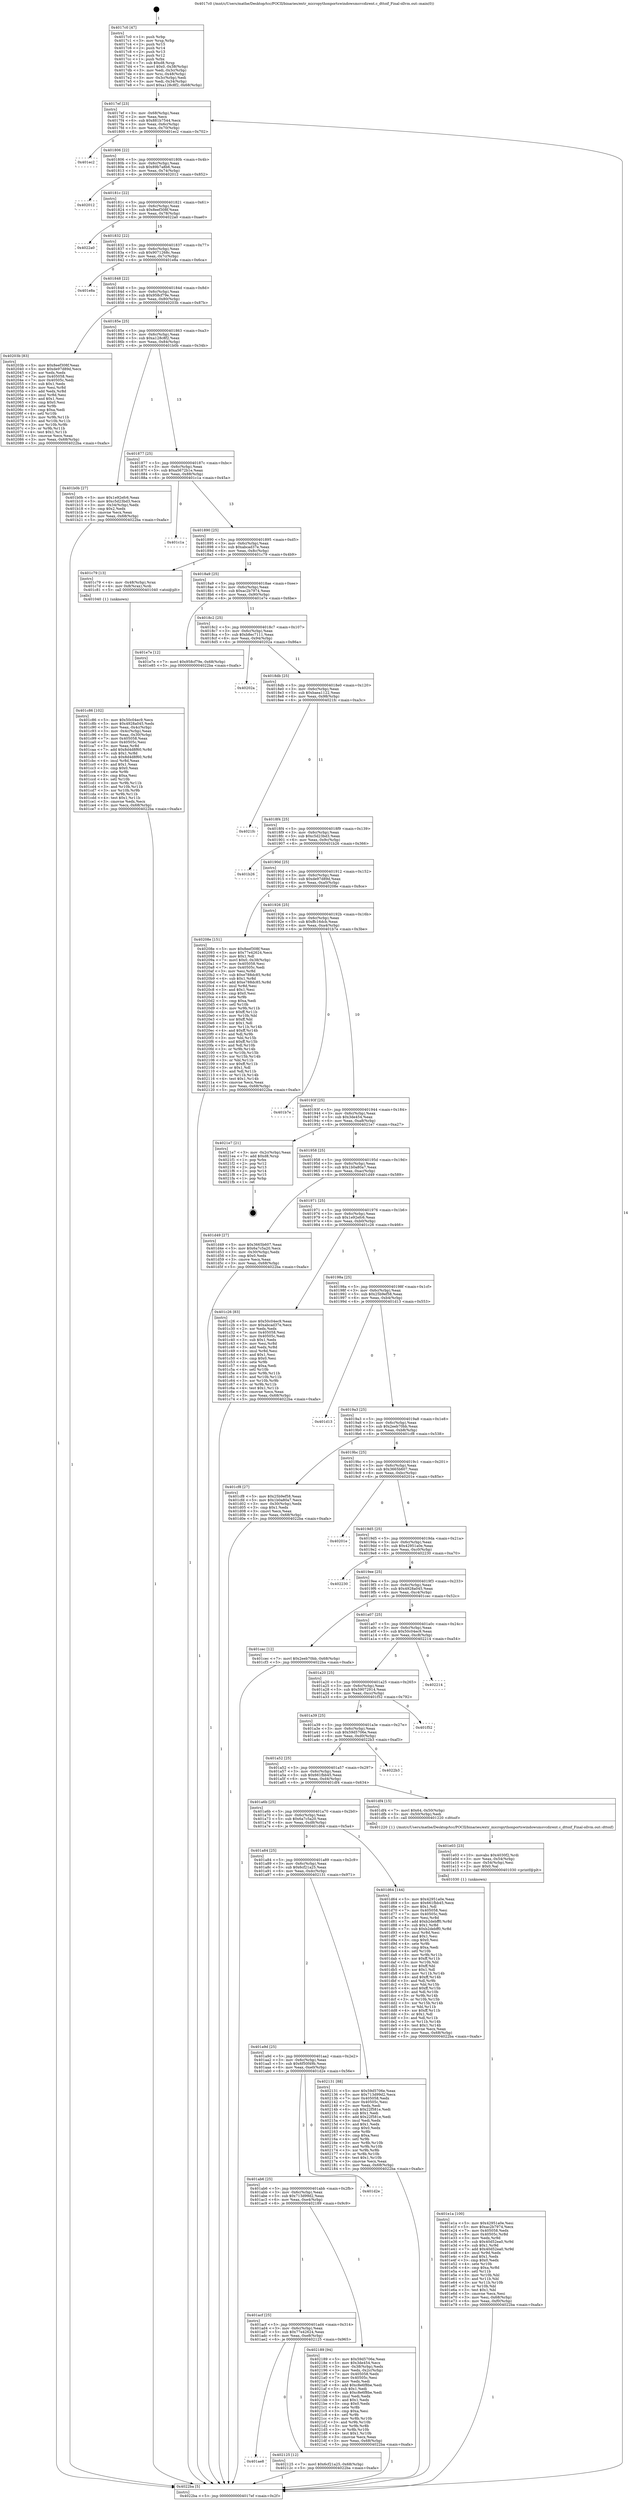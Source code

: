 digraph "0x4017c0" {
  label = "0x4017c0 (/mnt/c/Users/mathe/Desktop/tcc/POCII/binaries/extr_micropythonportswindowsmsvcdirent.c_dttoif_Final-ollvm.out::main(0))"
  labelloc = "t"
  node[shape=record]

  Entry [label="",width=0.3,height=0.3,shape=circle,fillcolor=black,style=filled]
  "0x4017ef" [label="{
     0x4017ef [23]\l
     | [instrs]\l
     &nbsp;&nbsp;0x4017ef \<+3\>: mov -0x68(%rbp),%eax\l
     &nbsp;&nbsp;0x4017f2 \<+2\>: mov %eax,%ecx\l
     &nbsp;&nbsp;0x4017f4 \<+6\>: sub $0x881b7544,%ecx\l
     &nbsp;&nbsp;0x4017fa \<+3\>: mov %eax,-0x6c(%rbp)\l
     &nbsp;&nbsp;0x4017fd \<+3\>: mov %ecx,-0x70(%rbp)\l
     &nbsp;&nbsp;0x401800 \<+6\>: je 0000000000401ec2 \<main+0x702\>\l
  }"]
  "0x401ec2" [label="{
     0x401ec2\l
  }", style=dashed]
  "0x401806" [label="{
     0x401806 [22]\l
     | [instrs]\l
     &nbsp;&nbsp;0x401806 \<+5\>: jmp 000000000040180b \<main+0x4b\>\l
     &nbsp;&nbsp;0x40180b \<+3\>: mov -0x6c(%rbp),%eax\l
     &nbsp;&nbsp;0x40180e \<+5\>: sub $0x89b7a8b6,%eax\l
     &nbsp;&nbsp;0x401813 \<+3\>: mov %eax,-0x74(%rbp)\l
     &nbsp;&nbsp;0x401816 \<+6\>: je 0000000000402012 \<main+0x852\>\l
  }"]
  Exit [label="",width=0.3,height=0.3,shape=circle,fillcolor=black,style=filled,peripheries=2]
  "0x402012" [label="{
     0x402012\l
  }", style=dashed]
  "0x40181c" [label="{
     0x40181c [22]\l
     | [instrs]\l
     &nbsp;&nbsp;0x40181c \<+5\>: jmp 0000000000401821 \<main+0x61\>\l
     &nbsp;&nbsp;0x401821 \<+3\>: mov -0x6c(%rbp),%eax\l
     &nbsp;&nbsp;0x401824 \<+5\>: sub $0x8eef308f,%eax\l
     &nbsp;&nbsp;0x401829 \<+3\>: mov %eax,-0x78(%rbp)\l
     &nbsp;&nbsp;0x40182c \<+6\>: je 00000000004022a0 \<main+0xae0\>\l
  }"]
  "0x401ae8" [label="{
     0x401ae8\l
  }", style=dashed]
  "0x4022a0" [label="{
     0x4022a0\l
  }", style=dashed]
  "0x401832" [label="{
     0x401832 [22]\l
     | [instrs]\l
     &nbsp;&nbsp;0x401832 \<+5\>: jmp 0000000000401837 \<main+0x77\>\l
     &nbsp;&nbsp;0x401837 \<+3\>: mov -0x6c(%rbp),%eax\l
     &nbsp;&nbsp;0x40183a \<+5\>: sub $0x9071268c,%eax\l
     &nbsp;&nbsp;0x40183f \<+3\>: mov %eax,-0x7c(%rbp)\l
     &nbsp;&nbsp;0x401842 \<+6\>: je 0000000000401e8a \<main+0x6ca\>\l
  }"]
  "0x402125" [label="{
     0x402125 [12]\l
     | [instrs]\l
     &nbsp;&nbsp;0x402125 \<+7\>: movl $0x6cf21a25,-0x68(%rbp)\l
     &nbsp;&nbsp;0x40212c \<+5\>: jmp 00000000004022ba \<main+0xafa\>\l
  }"]
  "0x401e8a" [label="{
     0x401e8a\l
  }", style=dashed]
  "0x401848" [label="{
     0x401848 [22]\l
     | [instrs]\l
     &nbsp;&nbsp;0x401848 \<+5\>: jmp 000000000040184d \<main+0x8d\>\l
     &nbsp;&nbsp;0x40184d \<+3\>: mov -0x6c(%rbp),%eax\l
     &nbsp;&nbsp;0x401850 \<+5\>: sub $0x958cf79e,%eax\l
     &nbsp;&nbsp;0x401855 \<+3\>: mov %eax,-0x80(%rbp)\l
     &nbsp;&nbsp;0x401858 \<+6\>: je 000000000040203b \<main+0x87b\>\l
  }"]
  "0x401acf" [label="{
     0x401acf [25]\l
     | [instrs]\l
     &nbsp;&nbsp;0x401acf \<+5\>: jmp 0000000000401ad4 \<main+0x314\>\l
     &nbsp;&nbsp;0x401ad4 \<+3\>: mov -0x6c(%rbp),%eax\l
     &nbsp;&nbsp;0x401ad7 \<+5\>: sub $0x77e42624,%eax\l
     &nbsp;&nbsp;0x401adc \<+6\>: mov %eax,-0xe8(%rbp)\l
     &nbsp;&nbsp;0x401ae2 \<+6\>: je 0000000000402125 \<main+0x965\>\l
  }"]
  "0x40203b" [label="{
     0x40203b [83]\l
     | [instrs]\l
     &nbsp;&nbsp;0x40203b \<+5\>: mov $0x8eef308f,%eax\l
     &nbsp;&nbsp;0x402040 \<+5\>: mov $0xde97d89d,%ecx\l
     &nbsp;&nbsp;0x402045 \<+2\>: xor %edx,%edx\l
     &nbsp;&nbsp;0x402047 \<+7\>: mov 0x405058,%esi\l
     &nbsp;&nbsp;0x40204e \<+7\>: mov 0x40505c,%edi\l
     &nbsp;&nbsp;0x402055 \<+3\>: sub $0x1,%edx\l
     &nbsp;&nbsp;0x402058 \<+3\>: mov %esi,%r8d\l
     &nbsp;&nbsp;0x40205b \<+3\>: add %edx,%r8d\l
     &nbsp;&nbsp;0x40205e \<+4\>: imul %r8d,%esi\l
     &nbsp;&nbsp;0x402062 \<+3\>: and $0x1,%esi\l
     &nbsp;&nbsp;0x402065 \<+3\>: cmp $0x0,%esi\l
     &nbsp;&nbsp;0x402068 \<+4\>: sete %r9b\l
     &nbsp;&nbsp;0x40206c \<+3\>: cmp $0xa,%edi\l
     &nbsp;&nbsp;0x40206f \<+4\>: setl %r10b\l
     &nbsp;&nbsp;0x402073 \<+3\>: mov %r9b,%r11b\l
     &nbsp;&nbsp;0x402076 \<+3\>: and %r10b,%r11b\l
     &nbsp;&nbsp;0x402079 \<+3\>: xor %r10b,%r9b\l
     &nbsp;&nbsp;0x40207c \<+3\>: or %r9b,%r11b\l
     &nbsp;&nbsp;0x40207f \<+4\>: test $0x1,%r11b\l
     &nbsp;&nbsp;0x402083 \<+3\>: cmovne %ecx,%eax\l
     &nbsp;&nbsp;0x402086 \<+3\>: mov %eax,-0x68(%rbp)\l
     &nbsp;&nbsp;0x402089 \<+5\>: jmp 00000000004022ba \<main+0xafa\>\l
  }"]
  "0x40185e" [label="{
     0x40185e [25]\l
     | [instrs]\l
     &nbsp;&nbsp;0x40185e \<+5\>: jmp 0000000000401863 \<main+0xa3\>\l
     &nbsp;&nbsp;0x401863 \<+3\>: mov -0x6c(%rbp),%eax\l
     &nbsp;&nbsp;0x401866 \<+5\>: sub $0xa128c8f2,%eax\l
     &nbsp;&nbsp;0x40186b \<+6\>: mov %eax,-0x84(%rbp)\l
     &nbsp;&nbsp;0x401871 \<+6\>: je 0000000000401b0b \<main+0x34b\>\l
  }"]
  "0x402189" [label="{
     0x402189 [94]\l
     | [instrs]\l
     &nbsp;&nbsp;0x402189 \<+5\>: mov $0x59d5706e,%eax\l
     &nbsp;&nbsp;0x40218e \<+5\>: mov $0x3de454,%ecx\l
     &nbsp;&nbsp;0x402193 \<+3\>: mov -0x38(%rbp),%edx\l
     &nbsp;&nbsp;0x402196 \<+3\>: mov %edx,-0x2c(%rbp)\l
     &nbsp;&nbsp;0x402199 \<+7\>: mov 0x405058,%edx\l
     &nbsp;&nbsp;0x4021a0 \<+7\>: mov 0x40505c,%esi\l
     &nbsp;&nbsp;0x4021a7 \<+2\>: mov %edx,%edi\l
     &nbsp;&nbsp;0x4021a9 \<+6\>: add $0xc8e6f8be,%edi\l
     &nbsp;&nbsp;0x4021af \<+3\>: sub $0x1,%edi\l
     &nbsp;&nbsp;0x4021b2 \<+6\>: sub $0xc8e6f8be,%edi\l
     &nbsp;&nbsp;0x4021b8 \<+3\>: imul %edi,%edx\l
     &nbsp;&nbsp;0x4021bb \<+3\>: and $0x1,%edx\l
     &nbsp;&nbsp;0x4021be \<+3\>: cmp $0x0,%edx\l
     &nbsp;&nbsp;0x4021c1 \<+4\>: sete %r8b\l
     &nbsp;&nbsp;0x4021c5 \<+3\>: cmp $0xa,%esi\l
     &nbsp;&nbsp;0x4021c8 \<+4\>: setl %r9b\l
     &nbsp;&nbsp;0x4021cc \<+3\>: mov %r8b,%r10b\l
     &nbsp;&nbsp;0x4021cf \<+3\>: and %r9b,%r10b\l
     &nbsp;&nbsp;0x4021d2 \<+3\>: xor %r9b,%r8b\l
     &nbsp;&nbsp;0x4021d5 \<+3\>: or %r8b,%r10b\l
     &nbsp;&nbsp;0x4021d8 \<+4\>: test $0x1,%r10b\l
     &nbsp;&nbsp;0x4021dc \<+3\>: cmovne %ecx,%eax\l
     &nbsp;&nbsp;0x4021df \<+3\>: mov %eax,-0x68(%rbp)\l
     &nbsp;&nbsp;0x4021e2 \<+5\>: jmp 00000000004022ba \<main+0xafa\>\l
  }"]
  "0x401b0b" [label="{
     0x401b0b [27]\l
     | [instrs]\l
     &nbsp;&nbsp;0x401b0b \<+5\>: mov $0x1e92efc6,%eax\l
     &nbsp;&nbsp;0x401b10 \<+5\>: mov $0xc5d23bd3,%ecx\l
     &nbsp;&nbsp;0x401b15 \<+3\>: mov -0x34(%rbp),%edx\l
     &nbsp;&nbsp;0x401b18 \<+3\>: cmp $0x2,%edx\l
     &nbsp;&nbsp;0x401b1b \<+3\>: cmovne %ecx,%eax\l
     &nbsp;&nbsp;0x401b1e \<+3\>: mov %eax,-0x68(%rbp)\l
     &nbsp;&nbsp;0x401b21 \<+5\>: jmp 00000000004022ba \<main+0xafa\>\l
  }"]
  "0x401877" [label="{
     0x401877 [25]\l
     | [instrs]\l
     &nbsp;&nbsp;0x401877 \<+5\>: jmp 000000000040187c \<main+0xbc\>\l
     &nbsp;&nbsp;0x40187c \<+3\>: mov -0x6c(%rbp),%eax\l
     &nbsp;&nbsp;0x40187f \<+5\>: sub $0xa5672b1e,%eax\l
     &nbsp;&nbsp;0x401884 \<+6\>: mov %eax,-0x88(%rbp)\l
     &nbsp;&nbsp;0x40188a \<+6\>: je 0000000000401c1a \<main+0x45a\>\l
  }"]
  "0x4022ba" [label="{
     0x4022ba [5]\l
     | [instrs]\l
     &nbsp;&nbsp;0x4022ba \<+5\>: jmp 00000000004017ef \<main+0x2f\>\l
  }"]
  "0x4017c0" [label="{
     0x4017c0 [47]\l
     | [instrs]\l
     &nbsp;&nbsp;0x4017c0 \<+1\>: push %rbp\l
     &nbsp;&nbsp;0x4017c1 \<+3\>: mov %rsp,%rbp\l
     &nbsp;&nbsp;0x4017c4 \<+2\>: push %r15\l
     &nbsp;&nbsp;0x4017c6 \<+2\>: push %r14\l
     &nbsp;&nbsp;0x4017c8 \<+2\>: push %r13\l
     &nbsp;&nbsp;0x4017ca \<+2\>: push %r12\l
     &nbsp;&nbsp;0x4017cc \<+1\>: push %rbx\l
     &nbsp;&nbsp;0x4017cd \<+7\>: sub $0xd8,%rsp\l
     &nbsp;&nbsp;0x4017d4 \<+7\>: movl $0x0,-0x38(%rbp)\l
     &nbsp;&nbsp;0x4017db \<+3\>: mov %edi,-0x3c(%rbp)\l
     &nbsp;&nbsp;0x4017de \<+4\>: mov %rsi,-0x48(%rbp)\l
     &nbsp;&nbsp;0x4017e2 \<+3\>: mov -0x3c(%rbp),%edi\l
     &nbsp;&nbsp;0x4017e5 \<+3\>: mov %edi,-0x34(%rbp)\l
     &nbsp;&nbsp;0x4017e8 \<+7\>: movl $0xa128c8f2,-0x68(%rbp)\l
  }"]
  "0x401ab6" [label="{
     0x401ab6 [25]\l
     | [instrs]\l
     &nbsp;&nbsp;0x401ab6 \<+5\>: jmp 0000000000401abb \<main+0x2fb\>\l
     &nbsp;&nbsp;0x401abb \<+3\>: mov -0x6c(%rbp),%eax\l
     &nbsp;&nbsp;0x401abe \<+5\>: sub $0x713d99d2,%eax\l
     &nbsp;&nbsp;0x401ac3 \<+6\>: mov %eax,-0xe4(%rbp)\l
     &nbsp;&nbsp;0x401ac9 \<+6\>: je 0000000000402189 \<main+0x9c9\>\l
  }"]
  "0x401c1a" [label="{
     0x401c1a\l
  }", style=dashed]
  "0x401890" [label="{
     0x401890 [25]\l
     | [instrs]\l
     &nbsp;&nbsp;0x401890 \<+5\>: jmp 0000000000401895 \<main+0xd5\>\l
     &nbsp;&nbsp;0x401895 \<+3\>: mov -0x6c(%rbp),%eax\l
     &nbsp;&nbsp;0x401898 \<+5\>: sub $0xabcad37e,%eax\l
     &nbsp;&nbsp;0x40189d \<+6\>: mov %eax,-0x8c(%rbp)\l
     &nbsp;&nbsp;0x4018a3 \<+6\>: je 0000000000401c79 \<main+0x4b9\>\l
  }"]
  "0x401d2e" [label="{
     0x401d2e\l
  }", style=dashed]
  "0x401c79" [label="{
     0x401c79 [13]\l
     | [instrs]\l
     &nbsp;&nbsp;0x401c79 \<+4\>: mov -0x48(%rbp),%rax\l
     &nbsp;&nbsp;0x401c7d \<+4\>: mov 0x8(%rax),%rdi\l
     &nbsp;&nbsp;0x401c81 \<+5\>: call 0000000000401040 \<atoi@plt\>\l
     | [calls]\l
     &nbsp;&nbsp;0x401040 \{1\} (unknown)\l
  }"]
  "0x4018a9" [label="{
     0x4018a9 [25]\l
     | [instrs]\l
     &nbsp;&nbsp;0x4018a9 \<+5\>: jmp 00000000004018ae \<main+0xee\>\l
     &nbsp;&nbsp;0x4018ae \<+3\>: mov -0x6c(%rbp),%eax\l
     &nbsp;&nbsp;0x4018b1 \<+5\>: sub $0xac2b7974,%eax\l
     &nbsp;&nbsp;0x4018b6 \<+6\>: mov %eax,-0x90(%rbp)\l
     &nbsp;&nbsp;0x4018bc \<+6\>: je 0000000000401e7e \<main+0x6be\>\l
  }"]
  "0x401a9d" [label="{
     0x401a9d [25]\l
     | [instrs]\l
     &nbsp;&nbsp;0x401a9d \<+5\>: jmp 0000000000401aa2 \<main+0x2e2\>\l
     &nbsp;&nbsp;0x401aa2 \<+3\>: mov -0x6c(%rbp),%eax\l
     &nbsp;&nbsp;0x401aa5 \<+5\>: sub $0x6f50f49b,%eax\l
     &nbsp;&nbsp;0x401aaa \<+6\>: mov %eax,-0xe0(%rbp)\l
     &nbsp;&nbsp;0x401ab0 \<+6\>: je 0000000000401d2e \<main+0x56e\>\l
  }"]
  "0x401e7e" [label="{
     0x401e7e [12]\l
     | [instrs]\l
     &nbsp;&nbsp;0x401e7e \<+7\>: movl $0x958cf79e,-0x68(%rbp)\l
     &nbsp;&nbsp;0x401e85 \<+5\>: jmp 00000000004022ba \<main+0xafa\>\l
  }"]
  "0x4018c2" [label="{
     0x4018c2 [25]\l
     | [instrs]\l
     &nbsp;&nbsp;0x4018c2 \<+5\>: jmp 00000000004018c7 \<main+0x107\>\l
     &nbsp;&nbsp;0x4018c7 \<+3\>: mov -0x6c(%rbp),%eax\l
     &nbsp;&nbsp;0x4018ca \<+5\>: sub $0xb8ec7111,%eax\l
     &nbsp;&nbsp;0x4018cf \<+6\>: mov %eax,-0x94(%rbp)\l
     &nbsp;&nbsp;0x4018d5 \<+6\>: je 000000000040202a \<main+0x86a\>\l
  }"]
  "0x402131" [label="{
     0x402131 [88]\l
     | [instrs]\l
     &nbsp;&nbsp;0x402131 \<+5\>: mov $0x59d5706e,%eax\l
     &nbsp;&nbsp;0x402136 \<+5\>: mov $0x713d99d2,%ecx\l
     &nbsp;&nbsp;0x40213b \<+7\>: mov 0x405058,%edx\l
     &nbsp;&nbsp;0x402142 \<+7\>: mov 0x40505c,%esi\l
     &nbsp;&nbsp;0x402149 \<+2\>: mov %edx,%edi\l
     &nbsp;&nbsp;0x40214b \<+6\>: sub $0x22f581e,%edi\l
     &nbsp;&nbsp;0x402151 \<+3\>: sub $0x1,%edi\l
     &nbsp;&nbsp;0x402154 \<+6\>: add $0x22f581e,%edi\l
     &nbsp;&nbsp;0x40215a \<+3\>: imul %edi,%edx\l
     &nbsp;&nbsp;0x40215d \<+3\>: and $0x1,%edx\l
     &nbsp;&nbsp;0x402160 \<+3\>: cmp $0x0,%edx\l
     &nbsp;&nbsp;0x402163 \<+4\>: sete %r8b\l
     &nbsp;&nbsp;0x402167 \<+3\>: cmp $0xa,%esi\l
     &nbsp;&nbsp;0x40216a \<+4\>: setl %r9b\l
     &nbsp;&nbsp;0x40216e \<+3\>: mov %r8b,%r10b\l
     &nbsp;&nbsp;0x402171 \<+3\>: and %r9b,%r10b\l
     &nbsp;&nbsp;0x402174 \<+3\>: xor %r9b,%r8b\l
     &nbsp;&nbsp;0x402177 \<+3\>: or %r8b,%r10b\l
     &nbsp;&nbsp;0x40217a \<+4\>: test $0x1,%r10b\l
     &nbsp;&nbsp;0x40217e \<+3\>: cmovne %ecx,%eax\l
     &nbsp;&nbsp;0x402181 \<+3\>: mov %eax,-0x68(%rbp)\l
     &nbsp;&nbsp;0x402184 \<+5\>: jmp 00000000004022ba \<main+0xafa\>\l
  }"]
  "0x40202a" [label="{
     0x40202a\l
  }", style=dashed]
  "0x4018db" [label="{
     0x4018db [25]\l
     | [instrs]\l
     &nbsp;&nbsp;0x4018db \<+5\>: jmp 00000000004018e0 \<main+0x120\>\l
     &nbsp;&nbsp;0x4018e0 \<+3\>: mov -0x6c(%rbp),%eax\l
     &nbsp;&nbsp;0x4018e3 \<+5\>: sub $0xbaea1122,%eax\l
     &nbsp;&nbsp;0x4018e8 \<+6\>: mov %eax,-0x98(%rbp)\l
     &nbsp;&nbsp;0x4018ee \<+6\>: je 00000000004021fc \<main+0xa3c\>\l
  }"]
  "0x401e1a" [label="{
     0x401e1a [100]\l
     | [instrs]\l
     &nbsp;&nbsp;0x401e1a \<+5\>: mov $0x42951a0e,%esi\l
     &nbsp;&nbsp;0x401e1f \<+5\>: mov $0xac2b7974,%ecx\l
     &nbsp;&nbsp;0x401e24 \<+7\>: mov 0x405058,%edx\l
     &nbsp;&nbsp;0x401e2b \<+8\>: mov 0x40505c,%r8d\l
     &nbsp;&nbsp;0x401e33 \<+3\>: mov %edx,%r9d\l
     &nbsp;&nbsp;0x401e36 \<+7\>: sub $0x40d52ea0,%r9d\l
     &nbsp;&nbsp;0x401e3d \<+4\>: sub $0x1,%r9d\l
     &nbsp;&nbsp;0x401e41 \<+7\>: add $0x40d52ea0,%r9d\l
     &nbsp;&nbsp;0x401e48 \<+4\>: imul %r9d,%edx\l
     &nbsp;&nbsp;0x401e4c \<+3\>: and $0x1,%edx\l
     &nbsp;&nbsp;0x401e4f \<+3\>: cmp $0x0,%edx\l
     &nbsp;&nbsp;0x401e52 \<+4\>: sete %r10b\l
     &nbsp;&nbsp;0x401e56 \<+4\>: cmp $0xa,%r8d\l
     &nbsp;&nbsp;0x401e5a \<+4\>: setl %r11b\l
     &nbsp;&nbsp;0x401e5e \<+3\>: mov %r10b,%bl\l
     &nbsp;&nbsp;0x401e61 \<+3\>: and %r11b,%bl\l
     &nbsp;&nbsp;0x401e64 \<+3\>: xor %r11b,%r10b\l
     &nbsp;&nbsp;0x401e67 \<+3\>: or %r10b,%bl\l
     &nbsp;&nbsp;0x401e6a \<+3\>: test $0x1,%bl\l
     &nbsp;&nbsp;0x401e6d \<+3\>: cmovne %ecx,%esi\l
     &nbsp;&nbsp;0x401e70 \<+3\>: mov %esi,-0x68(%rbp)\l
     &nbsp;&nbsp;0x401e73 \<+6\>: mov %eax,-0xf0(%rbp)\l
     &nbsp;&nbsp;0x401e79 \<+5\>: jmp 00000000004022ba \<main+0xafa\>\l
  }"]
  "0x4021fc" [label="{
     0x4021fc\l
  }", style=dashed]
  "0x4018f4" [label="{
     0x4018f4 [25]\l
     | [instrs]\l
     &nbsp;&nbsp;0x4018f4 \<+5\>: jmp 00000000004018f9 \<main+0x139\>\l
     &nbsp;&nbsp;0x4018f9 \<+3\>: mov -0x6c(%rbp),%eax\l
     &nbsp;&nbsp;0x4018fc \<+5\>: sub $0xc5d23bd3,%eax\l
     &nbsp;&nbsp;0x401901 \<+6\>: mov %eax,-0x9c(%rbp)\l
     &nbsp;&nbsp;0x401907 \<+6\>: je 0000000000401b26 \<main+0x366\>\l
  }"]
  "0x401e03" [label="{
     0x401e03 [23]\l
     | [instrs]\l
     &nbsp;&nbsp;0x401e03 \<+10\>: movabs $0x4030f2,%rdi\l
     &nbsp;&nbsp;0x401e0d \<+3\>: mov %eax,-0x54(%rbp)\l
     &nbsp;&nbsp;0x401e10 \<+3\>: mov -0x54(%rbp),%esi\l
     &nbsp;&nbsp;0x401e13 \<+2\>: mov $0x0,%al\l
     &nbsp;&nbsp;0x401e15 \<+5\>: call 0000000000401030 \<printf@plt\>\l
     | [calls]\l
     &nbsp;&nbsp;0x401030 \{1\} (unknown)\l
  }"]
  "0x401b26" [label="{
     0x401b26\l
  }", style=dashed]
  "0x40190d" [label="{
     0x40190d [25]\l
     | [instrs]\l
     &nbsp;&nbsp;0x40190d \<+5\>: jmp 0000000000401912 \<main+0x152\>\l
     &nbsp;&nbsp;0x401912 \<+3\>: mov -0x6c(%rbp),%eax\l
     &nbsp;&nbsp;0x401915 \<+5\>: sub $0xde97d89d,%eax\l
     &nbsp;&nbsp;0x40191a \<+6\>: mov %eax,-0xa0(%rbp)\l
     &nbsp;&nbsp;0x401920 \<+6\>: je 000000000040208e \<main+0x8ce\>\l
  }"]
  "0x401a84" [label="{
     0x401a84 [25]\l
     | [instrs]\l
     &nbsp;&nbsp;0x401a84 \<+5\>: jmp 0000000000401a89 \<main+0x2c9\>\l
     &nbsp;&nbsp;0x401a89 \<+3\>: mov -0x6c(%rbp),%eax\l
     &nbsp;&nbsp;0x401a8c \<+5\>: sub $0x6cf21a25,%eax\l
     &nbsp;&nbsp;0x401a91 \<+6\>: mov %eax,-0xdc(%rbp)\l
     &nbsp;&nbsp;0x401a97 \<+6\>: je 0000000000402131 \<main+0x971\>\l
  }"]
  "0x40208e" [label="{
     0x40208e [151]\l
     | [instrs]\l
     &nbsp;&nbsp;0x40208e \<+5\>: mov $0x8eef308f,%eax\l
     &nbsp;&nbsp;0x402093 \<+5\>: mov $0x77e42624,%ecx\l
     &nbsp;&nbsp;0x402098 \<+2\>: mov $0x1,%dl\l
     &nbsp;&nbsp;0x40209a \<+7\>: movl $0x0,-0x38(%rbp)\l
     &nbsp;&nbsp;0x4020a1 \<+7\>: mov 0x405058,%esi\l
     &nbsp;&nbsp;0x4020a8 \<+7\>: mov 0x40505c,%edi\l
     &nbsp;&nbsp;0x4020af \<+3\>: mov %esi,%r8d\l
     &nbsp;&nbsp;0x4020b2 \<+7\>: sub $0xe788dc85,%r8d\l
     &nbsp;&nbsp;0x4020b9 \<+4\>: sub $0x1,%r8d\l
     &nbsp;&nbsp;0x4020bd \<+7\>: add $0xe788dc85,%r8d\l
     &nbsp;&nbsp;0x4020c4 \<+4\>: imul %r8d,%esi\l
     &nbsp;&nbsp;0x4020c8 \<+3\>: and $0x1,%esi\l
     &nbsp;&nbsp;0x4020cb \<+3\>: cmp $0x0,%esi\l
     &nbsp;&nbsp;0x4020ce \<+4\>: sete %r9b\l
     &nbsp;&nbsp;0x4020d2 \<+3\>: cmp $0xa,%edi\l
     &nbsp;&nbsp;0x4020d5 \<+4\>: setl %r10b\l
     &nbsp;&nbsp;0x4020d9 \<+3\>: mov %r9b,%r11b\l
     &nbsp;&nbsp;0x4020dc \<+4\>: xor $0xff,%r11b\l
     &nbsp;&nbsp;0x4020e0 \<+3\>: mov %r10b,%bl\l
     &nbsp;&nbsp;0x4020e3 \<+3\>: xor $0xff,%bl\l
     &nbsp;&nbsp;0x4020e6 \<+3\>: xor $0x1,%dl\l
     &nbsp;&nbsp;0x4020e9 \<+3\>: mov %r11b,%r14b\l
     &nbsp;&nbsp;0x4020ec \<+4\>: and $0xff,%r14b\l
     &nbsp;&nbsp;0x4020f0 \<+3\>: and %dl,%r9b\l
     &nbsp;&nbsp;0x4020f3 \<+3\>: mov %bl,%r15b\l
     &nbsp;&nbsp;0x4020f6 \<+4\>: and $0xff,%r15b\l
     &nbsp;&nbsp;0x4020fa \<+3\>: and %dl,%r10b\l
     &nbsp;&nbsp;0x4020fd \<+3\>: or %r9b,%r14b\l
     &nbsp;&nbsp;0x402100 \<+3\>: or %r10b,%r15b\l
     &nbsp;&nbsp;0x402103 \<+3\>: xor %r15b,%r14b\l
     &nbsp;&nbsp;0x402106 \<+3\>: or %bl,%r11b\l
     &nbsp;&nbsp;0x402109 \<+4\>: xor $0xff,%r11b\l
     &nbsp;&nbsp;0x40210d \<+3\>: or $0x1,%dl\l
     &nbsp;&nbsp;0x402110 \<+3\>: and %dl,%r11b\l
     &nbsp;&nbsp;0x402113 \<+3\>: or %r11b,%r14b\l
     &nbsp;&nbsp;0x402116 \<+4\>: test $0x1,%r14b\l
     &nbsp;&nbsp;0x40211a \<+3\>: cmovne %ecx,%eax\l
     &nbsp;&nbsp;0x40211d \<+3\>: mov %eax,-0x68(%rbp)\l
     &nbsp;&nbsp;0x402120 \<+5\>: jmp 00000000004022ba \<main+0xafa\>\l
  }"]
  "0x401926" [label="{
     0x401926 [25]\l
     | [instrs]\l
     &nbsp;&nbsp;0x401926 \<+5\>: jmp 000000000040192b \<main+0x16b\>\l
     &nbsp;&nbsp;0x40192b \<+3\>: mov -0x6c(%rbp),%eax\l
     &nbsp;&nbsp;0x40192e \<+5\>: sub $0xffc16dcb,%eax\l
     &nbsp;&nbsp;0x401933 \<+6\>: mov %eax,-0xa4(%rbp)\l
     &nbsp;&nbsp;0x401939 \<+6\>: je 0000000000401b7e \<main+0x3be\>\l
  }"]
  "0x401d64" [label="{
     0x401d64 [144]\l
     | [instrs]\l
     &nbsp;&nbsp;0x401d64 \<+5\>: mov $0x42951a0e,%eax\l
     &nbsp;&nbsp;0x401d69 \<+5\>: mov $0x661fbb45,%ecx\l
     &nbsp;&nbsp;0x401d6e \<+2\>: mov $0x1,%dl\l
     &nbsp;&nbsp;0x401d70 \<+7\>: mov 0x405058,%esi\l
     &nbsp;&nbsp;0x401d77 \<+7\>: mov 0x40505c,%edi\l
     &nbsp;&nbsp;0x401d7e \<+3\>: mov %esi,%r8d\l
     &nbsp;&nbsp;0x401d81 \<+7\>: add $0xb2debff0,%r8d\l
     &nbsp;&nbsp;0x401d88 \<+4\>: sub $0x1,%r8d\l
     &nbsp;&nbsp;0x401d8c \<+7\>: sub $0xb2debff0,%r8d\l
     &nbsp;&nbsp;0x401d93 \<+4\>: imul %r8d,%esi\l
     &nbsp;&nbsp;0x401d97 \<+3\>: and $0x1,%esi\l
     &nbsp;&nbsp;0x401d9a \<+3\>: cmp $0x0,%esi\l
     &nbsp;&nbsp;0x401d9d \<+4\>: sete %r9b\l
     &nbsp;&nbsp;0x401da1 \<+3\>: cmp $0xa,%edi\l
     &nbsp;&nbsp;0x401da4 \<+4\>: setl %r10b\l
     &nbsp;&nbsp;0x401da8 \<+3\>: mov %r9b,%r11b\l
     &nbsp;&nbsp;0x401dab \<+4\>: xor $0xff,%r11b\l
     &nbsp;&nbsp;0x401daf \<+3\>: mov %r10b,%bl\l
     &nbsp;&nbsp;0x401db2 \<+3\>: xor $0xff,%bl\l
     &nbsp;&nbsp;0x401db5 \<+3\>: xor $0x1,%dl\l
     &nbsp;&nbsp;0x401db8 \<+3\>: mov %r11b,%r14b\l
     &nbsp;&nbsp;0x401dbb \<+4\>: and $0xff,%r14b\l
     &nbsp;&nbsp;0x401dbf \<+3\>: and %dl,%r9b\l
     &nbsp;&nbsp;0x401dc2 \<+3\>: mov %bl,%r15b\l
     &nbsp;&nbsp;0x401dc5 \<+4\>: and $0xff,%r15b\l
     &nbsp;&nbsp;0x401dc9 \<+3\>: and %dl,%r10b\l
     &nbsp;&nbsp;0x401dcc \<+3\>: or %r9b,%r14b\l
     &nbsp;&nbsp;0x401dcf \<+3\>: or %r10b,%r15b\l
     &nbsp;&nbsp;0x401dd2 \<+3\>: xor %r15b,%r14b\l
     &nbsp;&nbsp;0x401dd5 \<+3\>: or %bl,%r11b\l
     &nbsp;&nbsp;0x401dd8 \<+4\>: xor $0xff,%r11b\l
     &nbsp;&nbsp;0x401ddc \<+3\>: or $0x1,%dl\l
     &nbsp;&nbsp;0x401ddf \<+3\>: and %dl,%r11b\l
     &nbsp;&nbsp;0x401de2 \<+3\>: or %r11b,%r14b\l
     &nbsp;&nbsp;0x401de5 \<+4\>: test $0x1,%r14b\l
     &nbsp;&nbsp;0x401de9 \<+3\>: cmovne %ecx,%eax\l
     &nbsp;&nbsp;0x401dec \<+3\>: mov %eax,-0x68(%rbp)\l
     &nbsp;&nbsp;0x401def \<+5\>: jmp 00000000004022ba \<main+0xafa\>\l
  }"]
  "0x401b7e" [label="{
     0x401b7e\l
  }", style=dashed]
  "0x40193f" [label="{
     0x40193f [25]\l
     | [instrs]\l
     &nbsp;&nbsp;0x40193f \<+5\>: jmp 0000000000401944 \<main+0x184\>\l
     &nbsp;&nbsp;0x401944 \<+3\>: mov -0x6c(%rbp),%eax\l
     &nbsp;&nbsp;0x401947 \<+5\>: sub $0x3de454,%eax\l
     &nbsp;&nbsp;0x40194c \<+6\>: mov %eax,-0xa8(%rbp)\l
     &nbsp;&nbsp;0x401952 \<+6\>: je 00000000004021e7 \<main+0xa27\>\l
  }"]
  "0x401a6b" [label="{
     0x401a6b [25]\l
     | [instrs]\l
     &nbsp;&nbsp;0x401a6b \<+5\>: jmp 0000000000401a70 \<main+0x2b0\>\l
     &nbsp;&nbsp;0x401a70 \<+3\>: mov -0x6c(%rbp),%eax\l
     &nbsp;&nbsp;0x401a73 \<+5\>: sub $0x6a7c5a20,%eax\l
     &nbsp;&nbsp;0x401a78 \<+6\>: mov %eax,-0xd8(%rbp)\l
     &nbsp;&nbsp;0x401a7e \<+6\>: je 0000000000401d64 \<main+0x5a4\>\l
  }"]
  "0x4021e7" [label="{
     0x4021e7 [21]\l
     | [instrs]\l
     &nbsp;&nbsp;0x4021e7 \<+3\>: mov -0x2c(%rbp),%eax\l
     &nbsp;&nbsp;0x4021ea \<+7\>: add $0xd8,%rsp\l
     &nbsp;&nbsp;0x4021f1 \<+1\>: pop %rbx\l
     &nbsp;&nbsp;0x4021f2 \<+2\>: pop %r12\l
     &nbsp;&nbsp;0x4021f4 \<+2\>: pop %r13\l
     &nbsp;&nbsp;0x4021f6 \<+2\>: pop %r14\l
     &nbsp;&nbsp;0x4021f8 \<+2\>: pop %r15\l
     &nbsp;&nbsp;0x4021fa \<+1\>: pop %rbp\l
     &nbsp;&nbsp;0x4021fb \<+1\>: ret\l
  }"]
  "0x401958" [label="{
     0x401958 [25]\l
     | [instrs]\l
     &nbsp;&nbsp;0x401958 \<+5\>: jmp 000000000040195d \<main+0x19d\>\l
     &nbsp;&nbsp;0x40195d \<+3\>: mov -0x6c(%rbp),%eax\l
     &nbsp;&nbsp;0x401960 \<+5\>: sub $0x1b0a80a7,%eax\l
     &nbsp;&nbsp;0x401965 \<+6\>: mov %eax,-0xac(%rbp)\l
     &nbsp;&nbsp;0x40196b \<+6\>: je 0000000000401d49 \<main+0x589\>\l
  }"]
  "0x401df4" [label="{
     0x401df4 [15]\l
     | [instrs]\l
     &nbsp;&nbsp;0x401df4 \<+7\>: movl $0x64,-0x50(%rbp)\l
     &nbsp;&nbsp;0x401dfb \<+3\>: mov -0x50(%rbp),%edi\l
     &nbsp;&nbsp;0x401dfe \<+5\>: call 0000000000401220 \<dttoif\>\l
     | [calls]\l
     &nbsp;&nbsp;0x401220 \{1\} (/mnt/c/Users/mathe/Desktop/tcc/POCII/binaries/extr_micropythonportswindowsmsvcdirent.c_dttoif_Final-ollvm.out::dttoif)\l
  }"]
  "0x401d49" [label="{
     0x401d49 [27]\l
     | [instrs]\l
     &nbsp;&nbsp;0x401d49 \<+5\>: mov $0x3665b607,%eax\l
     &nbsp;&nbsp;0x401d4e \<+5\>: mov $0x6a7c5a20,%ecx\l
     &nbsp;&nbsp;0x401d53 \<+3\>: mov -0x30(%rbp),%edx\l
     &nbsp;&nbsp;0x401d56 \<+3\>: cmp $0x0,%edx\l
     &nbsp;&nbsp;0x401d59 \<+3\>: cmove %ecx,%eax\l
     &nbsp;&nbsp;0x401d5c \<+3\>: mov %eax,-0x68(%rbp)\l
     &nbsp;&nbsp;0x401d5f \<+5\>: jmp 00000000004022ba \<main+0xafa\>\l
  }"]
  "0x401971" [label="{
     0x401971 [25]\l
     | [instrs]\l
     &nbsp;&nbsp;0x401971 \<+5\>: jmp 0000000000401976 \<main+0x1b6\>\l
     &nbsp;&nbsp;0x401976 \<+3\>: mov -0x6c(%rbp),%eax\l
     &nbsp;&nbsp;0x401979 \<+5\>: sub $0x1e92efc6,%eax\l
     &nbsp;&nbsp;0x40197e \<+6\>: mov %eax,-0xb0(%rbp)\l
     &nbsp;&nbsp;0x401984 \<+6\>: je 0000000000401c26 \<main+0x466\>\l
  }"]
  "0x401a52" [label="{
     0x401a52 [25]\l
     | [instrs]\l
     &nbsp;&nbsp;0x401a52 \<+5\>: jmp 0000000000401a57 \<main+0x297\>\l
     &nbsp;&nbsp;0x401a57 \<+3\>: mov -0x6c(%rbp),%eax\l
     &nbsp;&nbsp;0x401a5a \<+5\>: sub $0x661fbb45,%eax\l
     &nbsp;&nbsp;0x401a5f \<+6\>: mov %eax,-0xd4(%rbp)\l
     &nbsp;&nbsp;0x401a65 \<+6\>: je 0000000000401df4 \<main+0x634\>\l
  }"]
  "0x401c26" [label="{
     0x401c26 [83]\l
     | [instrs]\l
     &nbsp;&nbsp;0x401c26 \<+5\>: mov $0x50c04ec9,%eax\l
     &nbsp;&nbsp;0x401c2b \<+5\>: mov $0xabcad37e,%ecx\l
     &nbsp;&nbsp;0x401c30 \<+2\>: xor %edx,%edx\l
     &nbsp;&nbsp;0x401c32 \<+7\>: mov 0x405058,%esi\l
     &nbsp;&nbsp;0x401c39 \<+7\>: mov 0x40505c,%edi\l
     &nbsp;&nbsp;0x401c40 \<+3\>: sub $0x1,%edx\l
     &nbsp;&nbsp;0x401c43 \<+3\>: mov %esi,%r8d\l
     &nbsp;&nbsp;0x401c46 \<+3\>: add %edx,%r8d\l
     &nbsp;&nbsp;0x401c49 \<+4\>: imul %r8d,%esi\l
     &nbsp;&nbsp;0x401c4d \<+3\>: and $0x1,%esi\l
     &nbsp;&nbsp;0x401c50 \<+3\>: cmp $0x0,%esi\l
     &nbsp;&nbsp;0x401c53 \<+4\>: sete %r9b\l
     &nbsp;&nbsp;0x401c57 \<+3\>: cmp $0xa,%edi\l
     &nbsp;&nbsp;0x401c5a \<+4\>: setl %r10b\l
     &nbsp;&nbsp;0x401c5e \<+3\>: mov %r9b,%r11b\l
     &nbsp;&nbsp;0x401c61 \<+3\>: and %r10b,%r11b\l
     &nbsp;&nbsp;0x401c64 \<+3\>: xor %r10b,%r9b\l
     &nbsp;&nbsp;0x401c67 \<+3\>: or %r9b,%r11b\l
     &nbsp;&nbsp;0x401c6a \<+4\>: test $0x1,%r11b\l
     &nbsp;&nbsp;0x401c6e \<+3\>: cmovne %ecx,%eax\l
     &nbsp;&nbsp;0x401c71 \<+3\>: mov %eax,-0x68(%rbp)\l
     &nbsp;&nbsp;0x401c74 \<+5\>: jmp 00000000004022ba \<main+0xafa\>\l
  }"]
  "0x40198a" [label="{
     0x40198a [25]\l
     | [instrs]\l
     &nbsp;&nbsp;0x40198a \<+5\>: jmp 000000000040198f \<main+0x1cf\>\l
     &nbsp;&nbsp;0x40198f \<+3\>: mov -0x6c(%rbp),%eax\l
     &nbsp;&nbsp;0x401992 \<+5\>: sub $0x25b9ef58,%eax\l
     &nbsp;&nbsp;0x401997 \<+6\>: mov %eax,-0xb4(%rbp)\l
     &nbsp;&nbsp;0x40199d \<+6\>: je 0000000000401d13 \<main+0x553\>\l
  }"]
  "0x401c86" [label="{
     0x401c86 [102]\l
     | [instrs]\l
     &nbsp;&nbsp;0x401c86 \<+5\>: mov $0x50c04ec9,%ecx\l
     &nbsp;&nbsp;0x401c8b \<+5\>: mov $0x4928a045,%edx\l
     &nbsp;&nbsp;0x401c90 \<+3\>: mov %eax,-0x4c(%rbp)\l
     &nbsp;&nbsp;0x401c93 \<+3\>: mov -0x4c(%rbp),%eax\l
     &nbsp;&nbsp;0x401c96 \<+3\>: mov %eax,-0x30(%rbp)\l
     &nbsp;&nbsp;0x401c99 \<+7\>: mov 0x405058,%eax\l
     &nbsp;&nbsp;0x401ca0 \<+7\>: mov 0x40505c,%esi\l
     &nbsp;&nbsp;0x401ca7 \<+3\>: mov %eax,%r8d\l
     &nbsp;&nbsp;0x401caa \<+7\>: add $0x8d4d8f60,%r8d\l
     &nbsp;&nbsp;0x401cb1 \<+4\>: sub $0x1,%r8d\l
     &nbsp;&nbsp;0x401cb5 \<+7\>: sub $0x8d4d8f60,%r8d\l
     &nbsp;&nbsp;0x401cbc \<+4\>: imul %r8d,%eax\l
     &nbsp;&nbsp;0x401cc0 \<+3\>: and $0x1,%eax\l
     &nbsp;&nbsp;0x401cc3 \<+3\>: cmp $0x0,%eax\l
     &nbsp;&nbsp;0x401cc6 \<+4\>: sete %r9b\l
     &nbsp;&nbsp;0x401cca \<+3\>: cmp $0xa,%esi\l
     &nbsp;&nbsp;0x401ccd \<+4\>: setl %r10b\l
     &nbsp;&nbsp;0x401cd1 \<+3\>: mov %r9b,%r11b\l
     &nbsp;&nbsp;0x401cd4 \<+3\>: and %r10b,%r11b\l
     &nbsp;&nbsp;0x401cd7 \<+3\>: xor %r10b,%r9b\l
     &nbsp;&nbsp;0x401cda \<+3\>: or %r9b,%r11b\l
     &nbsp;&nbsp;0x401cdd \<+4\>: test $0x1,%r11b\l
     &nbsp;&nbsp;0x401ce1 \<+3\>: cmovne %edx,%ecx\l
     &nbsp;&nbsp;0x401ce4 \<+3\>: mov %ecx,-0x68(%rbp)\l
     &nbsp;&nbsp;0x401ce7 \<+5\>: jmp 00000000004022ba \<main+0xafa\>\l
  }"]
  "0x4022b3" [label="{
     0x4022b3\l
  }", style=dashed]
  "0x401d13" [label="{
     0x401d13\l
  }", style=dashed]
  "0x4019a3" [label="{
     0x4019a3 [25]\l
     | [instrs]\l
     &nbsp;&nbsp;0x4019a3 \<+5\>: jmp 00000000004019a8 \<main+0x1e8\>\l
     &nbsp;&nbsp;0x4019a8 \<+3\>: mov -0x6c(%rbp),%eax\l
     &nbsp;&nbsp;0x4019ab \<+5\>: sub $0x2eeb70bb,%eax\l
     &nbsp;&nbsp;0x4019b0 \<+6\>: mov %eax,-0xb8(%rbp)\l
     &nbsp;&nbsp;0x4019b6 \<+6\>: je 0000000000401cf8 \<main+0x538\>\l
  }"]
  "0x401a39" [label="{
     0x401a39 [25]\l
     | [instrs]\l
     &nbsp;&nbsp;0x401a39 \<+5\>: jmp 0000000000401a3e \<main+0x27e\>\l
     &nbsp;&nbsp;0x401a3e \<+3\>: mov -0x6c(%rbp),%eax\l
     &nbsp;&nbsp;0x401a41 \<+5\>: sub $0x59d5706e,%eax\l
     &nbsp;&nbsp;0x401a46 \<+6\>: mov %eax,-0xd0(%rbp)\l
     &nbsp;&nbsp;0x401a4c \<+6\>: je 00000000004022b3 \<main+0xaf3\>\l
  }"]
  "0x401cf8" [label="{
     0x401cf8 [27]\l
     | [instrs]\l
     &nbsp;&nbsp;0x401cf8 \<+5\>: mov $0x25b9ef58,%eax\l
     &nbsp;&nbsp;0x401cfd \<+5\>: mov $0x1b0a80a7,%ecx\l
     &nbsp;&nbsp;0x401d02 \<+3\>: mov -0x30(%rbp),%edx\l
     &nbsp;&nbsp;0x401d05 \<+3\>: cmp $0x1,%edx\l
     &nbsp;&nbsp;0x401d08 \<+3\>: cmovl %ecx,%eax\l
     &nbsp;&nbsp;0x401d0b \<+3\>: mov %eax,-0x68(%rbp)\l
     &nbsp;&nbsp;0x401d0e \<+5\>: jmp 00000000004022ba \<main+0xafa\>\l
  }"]
  "0x4019bc" [label="{
     0x4019bc [25]\l
     | [instrs]\l
     &nbsp;&nbsp;0x4019bc \<+5\>: jmp 00000000004019c1 \<main+0x201\>\l
     &nbsp;&nbsp;0x4019c1 \<+3\>: mov -0x6c(%rbp),%eax\l
     &nbsp;&nbsp;0x4019c4 \<+5\>: sub $0x3665b607,%eax\l
     &nbsp;&nbsp;0x4019c9 \<+6\>: mov %eax,-0xbc(%rbp)\l
     &nbsp;&nbsp;0x4019cf \<+6\>: je 000000000040201e \<main+0x85e\>\l
  }"]
  "0x401f52" [label="{
     0x401f52\l
  }", style=dashed]
  "0x40201e" [label="{
     0x40201e\l
  }", style=dashed]
  "0x4019d5" [label="{
     0x4019d5 [25]\l
     | [instrs]\l
     &nbsp;&nbsp;0x4019d5 \<+5\>: jmp 00000000004019da \<main+0x21a\>\l
     &nbsp;&nbsp;0x4019da \<+3\>: mov -0x6c(%rbp),%eax\l
     &nbsp;&nbsp;0x4019dd \<+5\>: sub $0x42951a0e,%eax\l
     &nbsp;&nbsp;0x4019e2 \<+6\>: mov %eax,-0xc0(%rbp)\l
     &nbsp;&nbsp;0x4019e8 \<+6\>: je 0000000000402230 \<main+0xa70\>\l
  }"]
  "0x401a20" [label="{
     0x401a20 [25]\l
     | [instrs]\l
     &nbsp;&nbsp;0x401a20 \<+5\>: jmp 0000000000401a25 \<main+0x265\>\l
     &nbsp;&nbsp;0x401a25 \<+3\>: mov -0x6c(%rbp),%eax\l
     &nbsp;&nbsp;0x401a28 \<+5\>: sub $0x59072914,%eax\l
     &nbsp;&nbsp;0x401a2d \<+6\>: mov %eax,-0xcc(%rbp)\l
     &nbsp;&nbsp;0x401a33 \<+6\>: je 0000000000401f52 \<main+0x792\>\l
  }"]
  "0x402230" [label="{
     0x402230\l
  }", style=dashed]
  "0x4019ee" [label="{
     0x4019ee [25]\l
     | [instrs]\l
     &nbsp;&nbsp;0x4019ee \<+5\>: jmp 00000000004019f3 \<main+0x233\>\l
     &nbsp;&nbsp;0x4019f3 \<+3\>: mov -0x6c(%rbp),%eax\l
     &nbsp;&nbsp;0x4019f6 \<+5\>: sub $0x4928a045,%eax\l
     &nbsp;&nbsp;0x4019fb \<+6\>: mov %eax,-0xc4(%rbp)\l
     &nbsp;&nbsp;0x401a01 \<+6\>: je 0000000000401cec \<main+0x52c\>\l
  }"]
  "0x402214" [label="{
     0x402214\l
  }", style=dashed]
  "0x401cec" [label="{
     0x401cec [12]\l
     | [instrs]\l
     &nbsp;&nbsp;0x401cec \<+7\>: movl $0x2eeb70bb,-0x68(%rbp)\l
     &nbsp;&nbsp;0x401cf3 \<+5\>: jmp 00000000004022ba \<main+0xafa\>\l
  }"]
  "0x401a07" [label="{
     0x401a07 [25]\l
     | [instrs]\l
     &nbsp;&nbsp;0x401a07 \<+5\>: jmp 0000000000401a0c \<main+0x24c\>\l
     &nbsp;&nbsp;0x401a0c \<+3\>: mov -0x6c(%rbp),%eax\l
     &nbsp;&nbsp;0x401a0f \<+5\>: sub $0x50c04ec9,%eax\l
     &nbsp;&nbsp;0x401a14 \<+6\>: mov %eax,-0xc8(%rbp)\l
     &nbsp;&nbsp;0x401a1a \<+6\>: je 0000000000402214 \<main+0xa54\>\l
  }"]
  Entry -> "0x4017c0" [label=" 1"]
  "0x4017ef" -> "0x401ec2" [label=" 0"]
  "0x4017ef" -> "0x401806" [label=" 15"]
  "0x4021e7" -> Exit [label=" 1"]
  "0x401806" -> "0x402012" [label=" 0"]
  "0x401806" -> "0x40181c" [label=" 15"]
  "0x402189" -> "0x4022ba" [label=" 1"]
  "0x40181c" -> "0x4022a0" [label=" 0"]
  "0x40181c" -> "0x401832" [label=" 15"]
  "0x402131" -> "0x4022ba" [label=" 1"]
  "0x401832" -> "0x401e8a" [label=" 0"]
  "0x401832" -> "0x401848" [label=" 15"]
  "0x402125" -> "0x4022ba" [label=" 1"]
  "0x401848" -> "0x40203b" [label=" 1"]
  "0x401848" -> "0x40185e" [label=" 14"]
  "0x401acf" -> "0x402125" [label=" 1"]
  "0x40185e" -> "0x401b0b" [label=" 1"]
  "0x40185e" -> "0x401877" [label=" 13"]
  "0x401b0b" -> "0x4022ba" [label=" 1"]
  "0x4017c0" -> "0x4017ef" [label=" 1"]
  "0x4022ba" -> "0x4017ef" [label=" 14"]
  "0x401acf" -> "0x401ae8" [label=" 0"]
  "0x401877" -> "0x401c1a" [label=" 0"]
  "0x401877" -> "0x401890" [label=" 13"]
  "0x401ab6" -> "0x402189" [label=" 1"]
  "0x401890" -> "0x401c79" [label=" 1"]
  "0x401890" -> "0x4018a9" [label=" 12"]
  "0x401ab6" -> "0x401acf" [label=" 1"]
  "0x4018a9" -> "0x401e7e" [label=" 1"]
  "0x4018a9" -> "0x4018c2" [label=" 11"]
  "0x401a9d" -> "0x401d2e" [label=" 0"]
  "0x4018c2" -> "0x40202a" [label=" 0"]
  "0x4018c2" -> "0x4018db" [label=" 11"]
  "0x401a9d" -> "0x401ab6" [label=" 2"]
  "0x4018db" -> "0x4021fc" [label=" 0"]
  "0x4018db" -> "0x4018f4" [label=" 11"]
  "0x401a84" -> "0x402131" [label=" 1"]
  "0x4018f4" -> "0x401b26" [label=" 0"]
  "0x4018f4" -> "0x40190d" [label=" 11"]
  "0x401a84" -> "0x401a9d" [label=" 2"]
  "0x40190d" -> "0x40208e" [label=" 1"]
  "0x40190d" -> "0x401926" [label=" 10"]
  "0x40208e" -> "0x4022ba" [label=" 1"]
  "0x401926" -> "0x401b7e" [label=" 0"]
  "0x401926" -> "0x40193f" [label=" 10"]
  "0x40203b" -> "0x4022ba" [label=" 1"]
  "0x40193f" -> "0x4021e7" [label=" 1"]
  "0x40193f" -> "0x401958" [label=" 9"]
  "0x401e1a" -> "0x4022ba" [label=" 1"]
  "0x401958" -> "0x401d49" [label=" 1"]
  "0x401958" -> "0x401971" [label=" 8"]
  "0x401e03" -> "0x401e1a" [label=" 1"]
  "0x401971" -> "0x401c26" [label=" 1"]
  "0x401971" -> "0x40198a" [label=" 7"]
  "0x401c26" -> "0x4022ba" [label=" 1"]
  "0x401c79" -> "0x401c86" [label=" 1"]
  "0x401c86" -> "0x4022ba" [label=" 1"]
  "0x401d64" -> "0x4022ba" [label=" 1"]
  "0x40198a" -> "0x401d13" [label=" 0"]
  "0x40198a" -> "0x4019a3" [label=" 7"]
  "0x401a6b" -> "0x401a84" [label=" 3"]
  "0x4019a3" -> "0x401cf8" [label=" 1"]
  "0x4019a3" -> "0x4019bc" [label=" 6"]
  "0x401e7e" -> "0x4022ba" [label=" 1"]
  "0x4019bc" -> "0x40201e" [label=" 0"]
  "0x4019bc" -> "0x4019d5" [label=" 6"]
  "0x401a52" -> "0x401a6b" [label=" 4"]
  "0x4019d5" -> "0x402230" [label=" 0"]
  "0x4019d5" -> "0x4019ee" [label=" 6"]
  "0x401df4" -> "0x401e03" [label=" 1"]
  "0x4019ee" -> "0x401cec" [label=" 1"]
  "0x4019ee" -> "0x401a07" [label=" 5"]
  "0x401cec" -> "0x4022ba" [label=" 1"]
  "0x401cf8" -> "0x4022ba" [label=" 1"]
  "0x401d49" -> "0x4022ba" [label=" 1"]
  "0x401a39" -> "0x401a52" [label=" 5"]
  "0x401a07" -> "0x402214" [label=" 0"]
  "0x401a07" -> "0x401a20" [label=" 5"]
  "0x401a52" -> "0x401df4" [label=" 1"]
  "0x401a20" -> "0x401f52" [label=" 0"]
  "0x401a20" -> "0x401a39" [label=" 5"]
  "0x401a6b" -> "0x401d64" [label=" 1"]
  "0x401a39" -> "0x4022b3" [label=" 0"]
}
